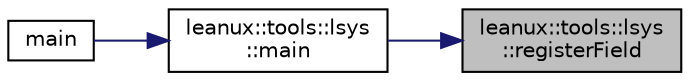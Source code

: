 digraph "leanux::tools::lsys::registerField"
{
 // LATEX_PDF_SIZE
  bgcolor="transparent";
  edge [fontname="Helvetica",fontsize="10",labelfontname="Helvetica",labelfontsize="10"];
  node [fontname="Helvetica",fontsize="10",shape=record];
  rankdir="RL";
  Node1 [label="leanux::tools::lsys\l::registerField",height=0.2,width=0.4,color="black", fillcolor="grey75", style="filled", fontcolor="black",tooltip=" "];
  Node1 -> Node2 [dir="back",color="midnightblue",fontsize="10",style="solid",fontname="Helvetica"];
  Node2 [label="leanux::tools::lsys\l::main",height=0.2,width=0.4,color="black",URL="$namespaceleanux_1_1tools_1_1lsys.html#aa2b4de7a80d63592f6207ce5951cf966",tooltip="Entry point."];
  Node2 -> Node3 [dir="back",color="midnightblue",fontsize="10",style="solid",fontname="Helvetica"];
  Node3 [label="main",height=0.2,width=0.4,color="black",URL="$lsys_8cpp.html#a0ddf1224851353fc92bfbff6f499fa97",tooltip=" "];
}
